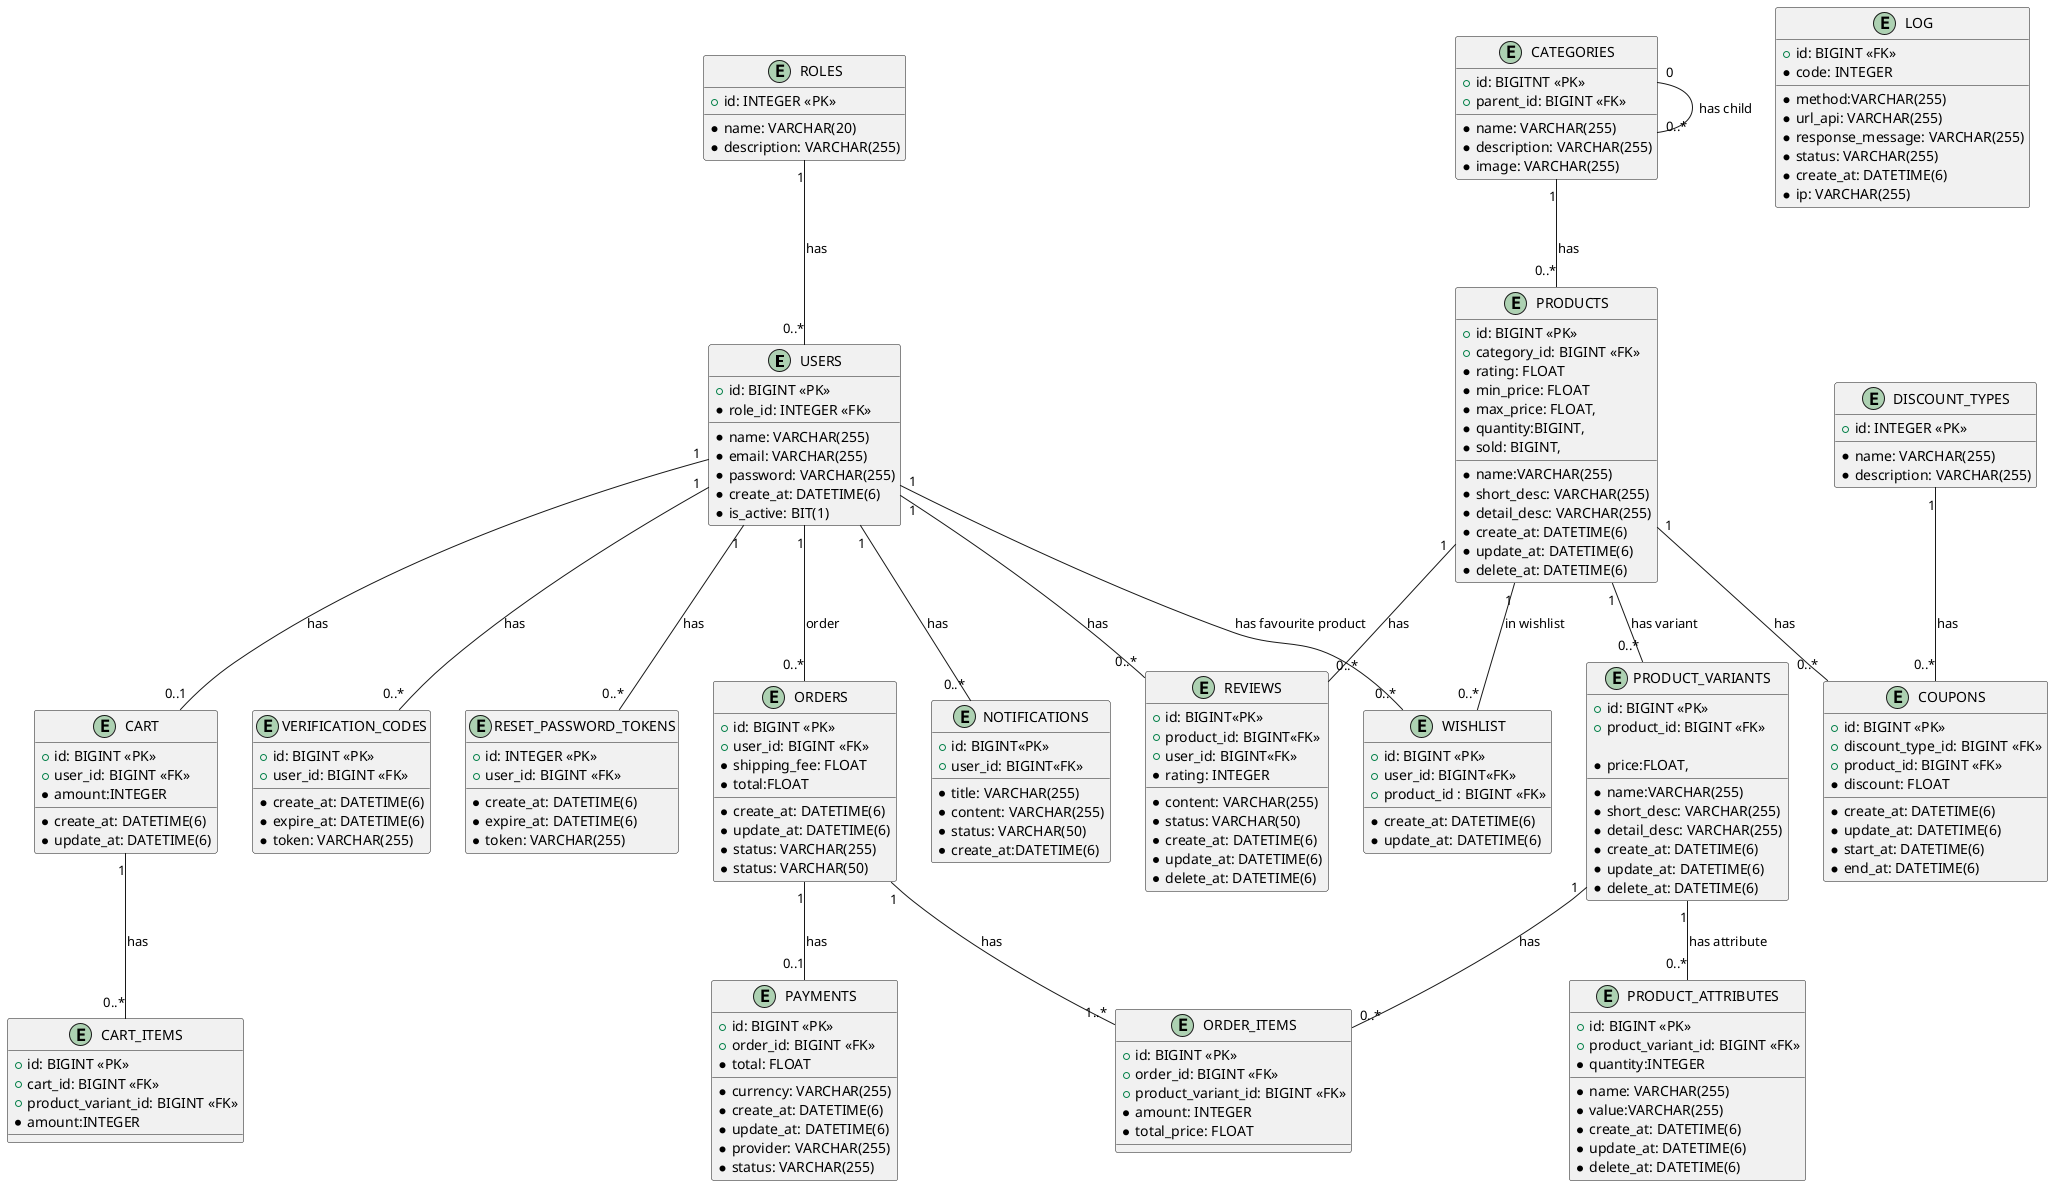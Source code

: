 @startuml
entity "USERS" {
+id: BIGINT <<PK>>
*name: VARCHAR(255)
*email: VARCHAR(255)
*password: VARCHAR(255)
*role_id: INTEGER <<FK>>
*create_at: DATETIME(6)
*is_active: BIT(1)
}
entity "VERIFICATION_CODES" {
  +id: BIGINT <<PK>>
  +user_id: BIGINT <<FK>>
  *create_at: DATETIME(6)
  *expire_at: DATETIME(6)
  *token: VARCHAR(255)
}
USERS "1" -- "0..*" VERIFICATION_CODES : has
entity "ROLES" {
+id: INTEGER <<PK>>
*name: VARCHAR(20)
*description: VARCHAR(255)
}
ROLES "1" --"0..*" USERS : has
entity "RESET_PASSWORD_TOKENS" {
  +id: INTEGER <<PK>>
  +user_id: BIGINT <<FK>>
  *create_at: DATETIME(6)
  *expire_at: DATETIME(6)
  *token: VARCHAR(255)
}
USERS "1" -- "0..*" RESET_PASSWORD_TOKENS : has
entity "CATEGORIES" {
+id: BIGITNT <<PK>>
*name: VARCHAR(255)
*description: VARCHAR(255)
*image: VARCHAR(255)
+parent_id: BIGINT <<FK>>
} 
CATEGORIES "0" --"0..*" CATEGORIES: has child
entity "PRODUCTS" {
+id: BIGINT <<PK>> 
+category_id: BIGINT <<FK>>
*name:VARCHAR(255)
*short_desc: VARCHAR(255)
*detail_desc: VARCHAR(255)
*create_at: DATETIME(6)
*update_at: DATETIME(6)
*delete_at: DATETIME(6)
*rating: FLOAT
*min_price: FLOAT
*max_price: FLOAT,
*quantity:BIGINT,
*sold: BIGINT,
} 
CATEGORIES "1" -- "0..*" PRODUCTS : has
entity "PRODUCT_VARIANTS" {
+id: BIGINT <<PK>>
+product_id: BIGINT <<FK>>
*name:VARCHAR(255)
*short_desc: VARCHAR(255)
*detail_desc: VARCHAR(255)
*create_at: DATETIME(6)
*update_at: DATETIME(6)
*delete_at: DATETIME(6)

*price:FLOAT,

}

PRODUCTS "1" --"0..*" PRODUCT_VARIANTS: has variant

entity "PRODUCT_ATTRIBUTES" {
+id: BIGINT <<PK>>
+product_variant_id: BIGINT <<FK>>
*name: VARCHAR(255)
*value:VARCHAR(255)
*create_at: DATETIME(6)
*update_at: DATETIME(6)
*delete_at: DATETIME(6)
*quantity:INTEGER


}
entity "LOG" {
  +id: BIGINT <<FK>>
  *method:VARCHAR(255)
  *url_api: VARCHAR(255) 
  *response_message: VARCHAR(255)
  *code: INTEGER
  *status: VARCHAR(255)
  *create_at: DATETIME(6)
  *ip: VARCHAR(255)
}



PRODUCT_VARIANTS "1" -- "0..*" PRODUCT_ATTRIBUTES: has attribute 
 entity "WISHLIST" { 
 +id: BIGINT <<PK>>
 +user_id: BIGINT<<FK>>
 +product_id : BIGINT <<FK>>
 *create_at: DATETIME(6)
*update_at: DATETIME(6)
 }
 USERS "1" -- "0..*" WISHLIST: has favourite product
 PRODUCTS "1" --"0..*" WISHLIST: in wishlist
 
 entity "CART" {
 +id: BIGINT <<PK>>
 +user_id: BIGINT <<FK>>
 *amount:INTEGER
 *create_at: DATETIME(6)
*update_at: DATETIME(6)
 }
 USERS "1" -- "0..1" CART: has
 entity "CART_ITEMS" { 
 +id: BIGINT <<PK>>
 +cart_id: BIGINT <<FK>>
 +product_variant_id: BIGINT <<FK>>
 *amount:INTEGER
 }
 CART "1" -- "0..*" CART_ITEMS: has
 entity "ORDERS" {
 +id: BIGINT <<PK>>
 +user_id: BIGINT <<FK>>
 *create_at: DATETIME(6)
 *update_at: DATETIME(6)
 *status: VARCHAR(255)
 *shipping_fee: FLOAT
 *total:FLOAT
 *status: VARCHAR(50)
 }
 USERS "1" -- "0..*" ORDERS: order
 entity "ORDER_ITEMS" {
 +id: BIGINT <<PK>>
 +order_id: BIGINT <<FK>>
 +product_variant_id: BIGINT <<FK>>
 *amount: INTEGER
 *total_price: FLOAT
 }
 ORDERS "1" --"1..*" ORDER_ITEMS: has
 PRODUCT_VARIANTS "1" -- "0..*" ORDER_ITEMS: has
 entity "PAYMENTS" { 
 +id: BIGINT <<PK>>
 +order_id: BIGINT <<FK>>
 *currency: VARCHAR(255)
 *total: FLOAT
 *create_at: DATETIME(6)
 *update_at: DATETIME(6)
 *provider: VARCHAR(255)
 *status: VARCHAR(255)
 }
 ORDERS "1" --"0..1" PAYMENTS: has
entity "DISCOUNT_TYPES" { 
  +id: INTEGER <<PK>>
  *name: VARCHAR(255)
  *description: VARCHAR(255)
}
entity "COUPONS" { 
  +id: BIGINT <<PK>>
  +discount_type_id: BIGINT <<FK>>
  +product_id: BIGINT <<FK>>
  *discount: FLOAT
  *create_at: DATETIME(6)
  *update_at: DATETIME(6)
  *start_at: DATETIME(6)
  *end_at: DATETIME(6)
}
PRODUCTS "1" -- "0..*" COUPONS: has
DISCOUNT_TYPES "1"--"0..*" COUPONS: has
entity "REVIEWS" {
    +id: BIGINT<<PK>>
    +product_id: BIGINT<<FK>>
    +user_id: BIGINT<<FK>>
    *rating: INTEGER
    *content: VARCHAR(255)
    *status: VARCHAR(50) 
    *create_at: DATETIME(6)
    *update_at: DATETIME(6)
    *delete_at: DATETIME(6)
}
PRODUCTS "1" -- "0..*" REVIEWS: has
USERS "1" -- "0..*" REVIEWS: has
entity "NOTIFICATIONS" {
    +id: BIGINT<<PK>>
    +user_id: BIGINT<<FK>>
    *title: VARCHAR(255)
    *content: VARCHAR(255)
    *status: VARCHAR(50) 
    *create_at:DATETIME(6)
}
USERS "1" --"0..*" NOTIFICATIONS: has

@enduml